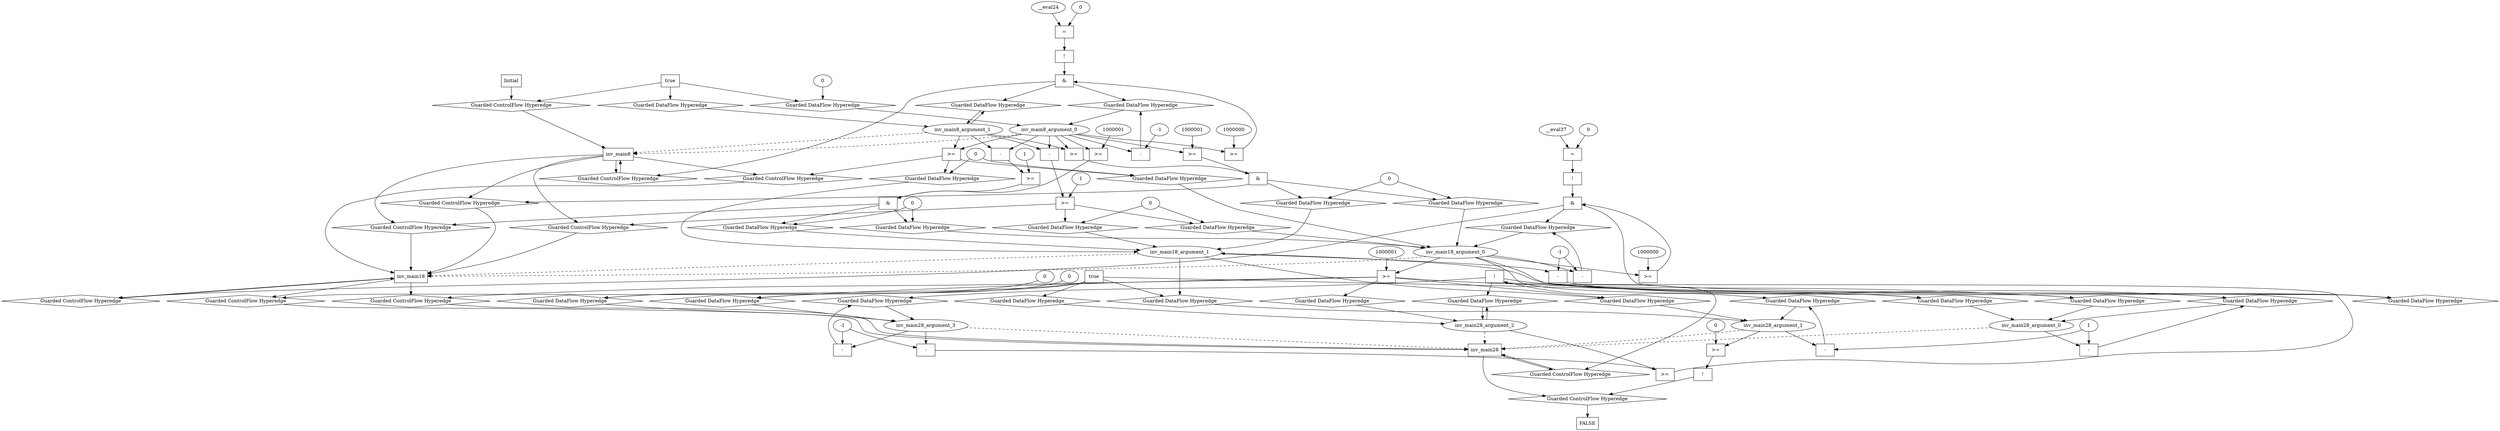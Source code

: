 digraph dag {
inv_main18 [label="inv_main18" shape="rect"];
inv_main28 [label="inv_main28" shape="rect"];
inv_main8 [label="inv_main8" shape="rect"];
FALSE [label="FALSE" shape="rect"];
Initial [label="Initial" shape="rect"];
ControlFowHyperEdge_0 [label="Guarded ControlFlow Hyperedge" shape="diamond"];
inv_main28 -> ControlFowHyperEdge_0[label=""]
ControlFowHyperEdge_0 -> inv_main28[label=""]
ControlFowHyperEdge_1 [label="Guarded ControlFlow Hyperedge" shape="diamond"];
Initial -> ControlFowHyperEdge_1[label=""]
ControlFowHyperEdge_1 -> inv_main8[label=""]
ControlFowHyperEdge_2 [label="Guarded ControlFlow Hyperedge" shape="diamond"];
inv_main8 -> ControlFowHyperEdge_2[label=""]
ControlFowHyperEdge_2 -> inv_main8[label=""]
ControlFowHyperEdge_3 [label="Guarded ControlFlow Hyperedge" shape="diamond"];
inv_main18 -> ControlFowHyperEdge_3[label=""]
ControlFowHyperEdge_3 -> inv_main28[label=""]
ControlFowHyperEdge_4 [label="Guarded ControlFlow Hyperedge" shape="diamond"];
inv_main18 -> ControlFowHyperEdge_4[label=""]
ControlFowHyperEdge_4 -> inv_main28[label=""]
ControlFowHyperEdge_5 [label="Guarded ControlFlow Hyperedge" shape="diamond"];
inv_main18 -> ControlFowHyperEdge_5[label=""]
ControlFowHyperEdge_5 -> inv_main18[label=""]
ControlFowHyperEdge_6 [label="Guarded ControlFlow Hyperedge" shape="diamond"];
inv_main8 -> ControlFowHyperEdge_6[label=""]
ControlFowHyperEdge_6 -> inv_main18[label=""]
ControlFowHyperEdge_7 [label="Guarded ControlFlow Hyperedge" shape="diamond"];
inv_main8 -> ControlFowHyperEdge_7[label=""]
ControlFowHyperEdge_7 -> inv_main18[label=""]
ControlFowHyperEdge_8 [label="Guarded ControlFlow Hyperedge" shape="diamond"];
inv_main8 -> ControlFowHyperEdge_8[label=""]
ControlFowHyperEdge_8 -> inv_main18[label=""]
ControlFowHyperEdge_9 [label="Guarded ControlFlow Hyperedge" shape="diamond"];
inv_main8 -> ControlFowHyperEdge_9[label=""]
ControlFowHyperEdge_9 -> inv_main18[label=""]
ControlFowHyperEdge_10 [label="Guarded ControlFlow Hyperedge" shape="diamond"];
inv_main28 -> ControlFowHyperEdge_10[label=""]
ControlFowHyperEdge_10 -> FALSE[label=""]
inv_main28_argument_0 [label="inv_main28_argument_0" shape="oval"];
inv_main28_argument_0 -> inv_main28[label="" style="dashed"]
inv_main28_argument_1 [label="inv_main28_argument_1" shape="oval"];
inv_main28_argument_1 -> inv_main28[label="" style="dashed"]
inv_main28_argument_2 [label="inv_main28_argument_2" shape="oval"];
inv_main28_argument_2 -> inv_main28[label="" style="dashed"]
inv_main28_argument_3 [label="inv_main28_argument_3" shape="oval"];
inv_main28_argument_3 -> inv_main28[label="" style="dashed"]
inv_main8_argument_0 [label="inv_main8_argument_0" shape="oval"];
inv_main8_argument_0 -> inv_main8[label="" style="dashed"]
inv_main8_argument_1 [label="inv_main8_argument_1" shape="oval"];
inv_main8_argument_1 -> inv_main8[label="" style="dashed"]
inv_main18_argument_0 [label="inv_main18_argument_0" shape="oval"];
inv_main18_argument_0 -> inv_main18[label="" style="dashed"]
inv_main18_argument_1 [label="inv_main18_argument_1" shape="oval"];
inv_main18_argument_1 -> inv_main18[label="" style="dashed"]

xxxinv_main28___inv_main28_0xxxguard_0_node_0 [label="!" shape="rect"];
xxxinv_main28___inv_main28_0xxxguard_0_node_1 [label=">=" shape="rect"];
xxxinv_main28___inv_main28_0xxxguard_0_node_2 [label="-" shape="rect"];
xxxinv_main28___inv_main28_0xxxguard_0_node_1->xxxinv_main28___inv_main28_0xxxguard_0_node_0
xxxinv_main28___inv_main28_0xxxguard_0_node_2->xxxinv_main28___inv_main28_0xxxguard_0_node_1
inv_main28_argument_2->xxxinv_main28___inv_main28_0xxxguard_0_node_1
inv_main28_argument_3->xxxinv_main28___inv_main28_0xxxguard_0_node_2
xxxinv_main28___inv_main28_0xxxdataFlow2_node_2->xxxinv_main28___inv_main28_0xxxguard_0_node_2

xxxinv_main28___inv_main28_0xxxguard_0_node_0->ControlFowHyperEdge_0 [label=""];
xxxinv_main28___inv_main28_0xxxdataFlow_0_node_0 [label="-" shape="rect"];
xxxinv_main28___inv_main28_0xxxdataFlow_0_node_2 [label="1"];
inv_main28_argument_0->xxxinv_main28___inv_main28_0xxxdataFlow_0_node_0
xxxinv_main28___inv_main28_0xxxdataFlow_0_node_2->xxxinv_main28___inv_main28_0xxxdataFlow_0_node_0

xxxinv_main28___inv_main28_0xxxdataFlow_0_node_0->DataFowHyperEdge_0_inv_main28_argument_0 [label=""];
xxxinv_main28___inv_main28_0xxxdataFlow1_node_0 [label="-" shape="rect"];
inv_main28_argument_1->xxxinv_main28___inv_main28_0xxxdataFlow1_node_0
xxxinv_main28___inv_main28_0xxxdataFlow_0_node_2->xxxinv_main28___inv_main28_0xxxdataFlow1_node_0

xxxinv_main28___inv_main28_0xxxdataFlow1_node_0->DataFowHyperEdge_0_inv_main28_argument_1 [label=""];
xxxinv_main28___inv_main28_0xxxdataFlow2_node_0 [label="-" shape="rect"];
xxxinv_main28___inv_main28_0xxxdataFlow2_node_2 [label="-1"];
inv_main28_argument_3->xxxinv_main28___inv_main28_0xxxdataFlow2_node_0
xxxinv_main28___inv_main28_0xxxdataFlow2_node_2->xxxinv_main28___inv_main28_0xxxdataFlow2_node_0

xxxinv_main28___inv_main28_0xxxdataFlow2_node_0->DataFowHyperEdge_0_inv_main28_argument_3 [label=""];
true_1 [label="true" shape="rect"];
true_1->ControlFowHyperEdge_1 [label=""];
xxxinv_main8___Initial_1xxxdataFlow_0_node_0 [label="0"];

xxxinv_main8___Initial_1xxxdataFlow_0_node_0->DataFowHyperEdge_1_inv_main8_argument_0 [label=""];
xxxinv_main8___inv_main8_2xxx_and [label="&" shape="rect"];
xxxinv_main8___inv_main8_2xxxguard_0_node_0 [label="!" shape="rect"];
xxxinv_main8___inv_main8_2xxxguard_0_node_1 [label="=" shape="rect"];
xxxinv_main8___inv_main8_2xxxguard_0_node_2 [label="__eval24"];
xxxinv_main8___inv_main8_2xxxguard_0_node_3 [label="0"];
xxxinv_main8___inv_main8_2xxxguard_0_node_1->xxxinv_main8___inv_main8_2xxxguard_0_node_0
xxxinv_main8___inv_main8_2xxxguard_0_node_2->xxxinv_main8___inv_main8_2xxxguard_0_node_1
xxxinv_main8___inv_main8_2xxxguard_0_node_3->xxxinv_main8___inv_main8_2xxxguard_0_node_1

xxxinv_main8___inv_main8_2xxxguard_0_node_0->xxxinv_main8___inv_main8_2xxx_and [label=""];
xxxinv_main8___inv_main8_2xxxguard1_node_0 [label=">=" shape="rect"];
xxxinv_main8___inv_main8_2xxxguard1_node_1 [label="1000000"];
xxxinv_main8___inv_main8_2xxxguard1_node_1->xxxinv_main8___inv_main8_2xxxguard1_node_0
inv_main8_argument_0->xxxinv_main8___inv_main8_2xxxguard1_node_0

xxxinv_main8___inv_main8_2xxxguard1_node_0->xxxinv_main8___inv_main8_2xxx_and [label=""];
xxxinv_main8___inv_main8_2xxx_and->ControlFowHyperEdge_2 [label=""];
xxxinv_main8___inv_main8_2xxxdataFlow_0_node_0 [label="-" shape="rect"];
xxxinv_main8___inv_main8_2xxxdataFlow_0_node_2 [label="-1"];
inv_main8_argument_0->xxxinv_main8___inv_main8_2xxxdataFlow_0_node_0
xxxinv_main8___inv_main8_2xxxdataFlow_0_node_2->xxxinv_main8___inv_main8_2xxxdataFlow_0_node_0

xxxinv_main8___inv_main8_2xxxdataFlow_0_node_0->DataFowHyperEdge_2_inv_main8_argument_0 [label=""];
true_3 [label="true" shape="rect"];
true_3->ControlFowHyperEdge_3 [label=""];

inv_main18_argument_0->DataFowHyperEdge_3_inv_main28_argument_0 [label=""];
xxxinv_main28___inv_main18_3xxxdataFlow1_node_0 [label="0"];

xxxinv_main28___inv_main18_3xxxdataFlow1_node_0->DataFowHyperEdge_3_inv_main28_argument_3 [label=""];
xxxinv_main28___inv_main18_4xxxguard_0_node_0 [label=">=" shape="rect"];
xxxinv_main28___inv_main18_4xxxguard_0_node_2 [label="1000001"];
inv_main18_argument_0->xxxinv_main28___inv_main18_4xxxguard_0_node_0
xxxinv_main28___inv_main18_4xxxguard_0_node_2->xxxinv_main28___inv_main18_4xxxguard_0_node_0

xxxinv_main28___inv_main18_4xxxguard_0_node_0->ControlFowHyperEdge_4 [label=""];

inv_main18_argument_0->DataFowHyperEdge_4_inv_main28_argument_0 [label=""];
xxxinv_main28___inv_main18_4xxxdataFlow1_node_0 [label="0"];

xxxinv_main28___inv_main18_4xxxdataFlow1_node_0->DataFowHyperEdge_4_inv_main28_argument_3 [label=""];
xxxinv_main18___inv_main18_5xxx_and [label="&" shape="rect"];
xxxinv_main18___inv_main18_5xxxguard_0_node_0 [label="!" shape="rect"];
xxxinv_main18___inv_main18_5xxxguard_0_node_1 [label="=" shape="rect"];
xxxinv_main18___inv_main18_5xxxguard_0_node_2 [label="__eval37"];
xxxinv_main18___inv_main18_5xxxguard_0_node_3 [label="0"];
xxxinv_main18___inv_main18_5xxxguard_0_node_1->xxxinv_main18___inv_main18_5xxxguard_0_node_0
xxxinv_main18___inv_main18_5xxxguard_0_node_2->xxxinv_main18___inv_main18_5xxxguard_0_node_1
xxxinv_main18___inv_main18_5xxxguard_0_node_3->xxxinv_main18___inv_main18_5xxxguard_0_node_1

xxxinv_main18___inv_main18_5xxxguard_0_node_0->xxxinv_main18___inv_main18_5xxx_and [label=""];
xxxinv_main18___inv_main18_5xxxguard1_node_0 [label=">=" shape="rect"];
xxxinv_main18___inv_main18_5xxxguard1_node_1 [label="1000000"];
xxxinv_main18___inv_main18_5xxxguard1_node_1->xxxinv_main18___inv_main18_5xxxguard1_node_0
inv_main18_argument_0->xxxinv_main18___inv_main18_5xxxguard1_node_0

xxxinv_main18___inv_main18_5xxxguard1_node_0->xxxinv_main18___inv_main18_5xxx_and [label=""];
xxxinv_main18___inv_main18_5xxx_and->ControlFowHyperEdge_5 [label=""];
xxxinv_main18___inv_main18_5xxxdataFlow_0_node_0 [label="-" shape="rect"];
xxxinv_main18___inv_main18_5xxxdataFlow_0_node_2 [label="-1"];
inv_main18_argument_0->xxxinv_main18___inv_main18_5xxxdataFlow_0_node_0
xxxinv_main18___inv_main18_5xxxdataFlow_0_node_2->xxxinv_main18___inv_main18_5xxxdataFlow_0_node_0

xxxinv_main18___inv_main18_5xxxdataFlow_0_node_0->DataFowHyperEdge_5_inv_main18_argument_0 [label=""];
xxxinv_main18___inv_main18_5xxxdataFlow1_node_0 [label="-" shape="rect"];
inv_main18_argument_1->xxxinv_main18___inv_main18_5xxxdataFlow1_node_0
xxxinv_main18___inv_main18_5xxxdataFlow_0_node_2->xxxinv_main18___inv_main18_5xxxdataFlow1_node_0

xxxinv_main18___inv_main18_5xxxdataFlow1_node_0->DataFowHyperEdge_5_inv_main18_argument_1 [label=""];
xxxinv_main18___inv_main8_6xxxguard_0_node_0 [label=">=" shape="rect"];
xxxinv_main18___inv_main8_6xxxguard_0_node_1 [label="-" shape="rect"];
xxxinv_main18___inv_main8_6xxxguard_0_node_4 [label="1"];
xxxinv_main18___inv_main8_6xxxguard_0_node_1->xxxinv_main18___inv_main8_6xxxguard_0_node_0
xxxinv_main18___inv_main8_6xxxguard_0_node_4->xxxinv_main18___inv_main8_6xxxguard_0_node_0
inv_main8_argument_0->xxxinv_main18___inv_main8_6xxxguard_0_node_1
inv_main8_argument_1->xxxinv_main18___inv_main8_6xxxguard_0_node_1

xxxinv_main18___inv_main8_6xxxguard_0_node_0->ControlFowHyperEdge_6 [label=""];
xxxinv_main18___inv_main8_6xxxdataFlow_0_node_0 [label="0"];

xxxinv_main18___inv_main8_6xxxdataFlow_0_node_0->DataFowHyperEdge_6_inv_main18_argument_0 [label=""];

xxxinv_main18___inv_main8_6xxxdataFlow_0_node_0->DataFowHyperEdge_6_inv_main18_argument_1 [label=""];
xxxinv_main18___inv_main8_7xxx_and [label="&" shape="rect"];
xxxinv_main18___inv_main8_7xxxguard_0_node_0 [label=">=" shape="rect"];
xxxinv_main18___inv_main8_7xxxguard_0_node_1 [label="-" shape="rect"];
xxxinv_main18___inv_main8_7xxxguard_0_node_4 [label="1"];
xxxinv_main18___inv_main8_7xxxguard_0_node_1->xxxinv_main18___inv_main8_7xxxguard_0_node_0
xxxinv_main18___inv_main8_7xxxguard_0_node_4->xxxinv_main18___inv_main8_7xxxguard_0_node_0
inv_main8_argument_0->xxxinv_main18___inv_main8_7xxxguard_0_node_1
inv_main8_argument_1->xxxinv_main18___inv_main8_7xxxguard_0_node_1

xxxinv_main18___inv_main8_7xxxguard_0_node_0->xxxinv_main18___inv_main8_7xxx_and [label=""];
xxxinv_main18___inv_main8_7xxxguard1_node_0 [label=">=" shape="rect"];
xxxinv_main18___inv_main8_7xxxguard1_node_2 [label="1000001"];
inv_main8_argument_0->xxxinv_main18___inv_main8_7xxxguard1_node_0
xxxinv_main18___inv_main8_7xxxguard1_node_2->xxxinv_main18___inv_main8_7xxxguard1_node_0

xxxinv_main18___inv_main8_7xxxguard1_node_0->xxxinv_main18___inv_main8_7xxx_and [label=""];
xxxinv_main18___inv_main8_7xxx_and->ControlFowHyperEdge_7 [label=""];
xxxinv_main18___inv_main8_7xxxdataFlow_0_node_0 [label="0"];

xxxinv_main18___inv_main8_7xxxdataFlow_0_node_0->DataFowHyperEdge_7_inv_main18_argument_0 [label=""];

xxxinv_main18___inv_main8_7xxxdataFlow_0_node_0->DataFowHyperEdge_7_inv_main18_argument_1 [label=""];
xxxinv_main18___inv_main8_8xxxguard_0_node_0 [label=">=" shape="rect"];
inv_main8_argument_1->xxxinv_main18___inv_main8_8xxxguard_0_node_0
inv_main8_argument_0->xxxinv_main18___inv_main8_8xxxguard_0_node_0

xxxinv_main18___inv_main8_8xxxguard_0_node_0->ControlFowHyperEdge_8 [label=""];
xxxinv_main18___inv_main8_8xxxdataFlow_0_node_0 [label="0"];

xxxinv_main18___inv_main8_8xxxdataFlow_0_node_0->DataFowHyperEdge_8_inv_main18_argument_0 [label=""];

xxxinv_main18___inv_main8_8xxxdataFlow_0_node_0->DataFowHyperEdge_8_inv_main18_argument_1 [label=""];
xxxinv_main18___inv_main8_9xxx_and [label="&" shape="rect"];
xxxinv_main18___inv_main8_9xxxguard_0_node_0 [label=">=" shape="rect"];
inv_main8_argument_1->xxxinv_main18___inv_main8_9xxxguard_0_node_0
inv_main8_argument_0->xxxinv_main18___inv_main8_9xxxguard_0_node_0

xxxinv_main18___inv_main8_9xxxguard_0_node_0->xxxinv_main18___inv_main8_9xxx_and [label=""];
xxxinv_main18___inv_main8_9xxxguard1_node_0 [label=">=" shape="rect"];
xxxinv_main18___inv_main8_9xxxguard1_node_2 [label="1000001"];
inv_main8_argument_0->xxxinv_main18___inv_main8_9xxxguard1_node_0
xxxinv_main18___inv_main8_9xxxguard1_node_2->xxxinv_main18___inv_main8_9xxxguard1_node_0

xxxinv_main18___inv_main8_9xxxguard1_node_0->xxxinv_main18___inv_main8_9xxx_and [label=""];
xxxinv_main18___inv_main8_9xxx_and->ControlFowHyperEdge_9 [label=""];
xxxinv_main18___inv_main8_9xxxdataFlow_0_node_0 [label="0"];

xxxinv_main18___inv_main8_9xxxdataFlow_0_node_0->DataFowHyperEdge_9_inv_main18_argument_0 [label=""];

xxxinv_main18___inv_main8_9xxxdataFlow_0_node_0->DataFowHyperEdge_9_inv_main18_argument_1 [label=""];
xxxFALSE___inv_main28_10xxxguard_0_node_0 [label="!" shape="rect"];
xxxFALSE___inv_main28_10xxxguard_0_node_1 [label=">=" shape="rect"];
xxxFALSE___inv_main28_10xxxguard_0_node_3 [label="0"];
xxxFALSE___inv_main28_10xxxguard_0_node_1->xxxFALSE___inv_main28_10xxxguard_0_node_0
inv_main28_argument_1->xxxFALSE___inv_main28_10xxxguard_0_node_1
xxxFALSE___inv_main28_10xxxguard_0_node_3->xxxFALSE___inv_main28_10xxxguard_0_node_1

xxxFALSE___inv_main28_10xxxguard_0_node_0->ControlFowHyperEdge_10 [label=""];
DataFowHyperEdge_0_inv_main28_argument_0 [label="Guarded DataFlow Hyperedge" shape="diamond"];
DataFowHyperEdge_0_inv_main28_argument_0 -> inv_main28_argument_0[label=""]
xxxinv_main28___inv_main28_0xxxguard_0_node_0 -> DataFowHyperEdge_0_inv_main28_argument_0[label=""]
DataFowHyperEdge_0_inv_main28_argument_1 [label="Guarded DataFlow Hyperedge" shape="diamond"];
DataFowHyperEdge_0_inv_main28_argument_1 -> inv_main28_argument_1[label=""]
xxxinv_main28___inv_main28_0xxxguard_0_node_0 -> DataFowHyperEdge_0_inv_main28_argument_1[label=""]
DataFowHyperEdge_0_inv_main28_argument_2 [label="Guarded DataFlow Hyperedge" shape="diamond"];
DataFowHyperEdge_0_inv_main28_argument_2 -> inv_main28_argument_2[label=""]
xxxinv_main28___inv_main28_0xxxguard_0_node_0 -> DataFowHyperEdge_0_inv_main28_argument_2[label=""]
DataFowHyperEdge_0_inv_main28_argument_3 [label="Guarded DataFlow Hyperedge" shape="diamond"];
DataFowHyperEdge_0_inv_main28_argument_3 -> inv_main28_argument_3[label=""]
xxxinv_main28___inv_main28_0xxxguard_0_node_0 -> DataFowHyperEdge_0_inv_main28_argument_3[label=""]
DataFowHyperEdge_1_inv_main8_argument_0 [label="Guarded DataFlow Hyperedge" shape="diamond"];
DataFowHyperEdge_1_inv_main8_argument_0 -> inv_main8_argument_0[label=""]
true_1->DataFowHyperEdge_1_inv_main8_argument_0 [label=""];
DataFowHyperEdge_1_inv_main8_argument_1 [label="Guarded DataFlow Hyperedge" shape="diamond"];
DataFowHyperEdge_1_inv_main8_argument_1 -> inv_main8_argument_1[label=""]
true_1->DataFowHyperEdge_1_inv_main8_argument_1 [label=""];
DataFowHyperEdge_2_inv_main8_argument_0 [label="Guarded DataFlow Hyperedge" shape="diamond"];
DataFowHyperEdge_2_inv_main8_argument_0 -> inv_main8_argument_0[label=""]
xxxinv_main8___inv_main8_2xxx_and -> DataFowHyperEdge_2_inv_main8_argument_0[label=""]
DataFowHyperEdge_2_inv_main8_argument_1 [label="Guarded DataFlow Hyperedge" shape="diamond"];
DataFowHyperEdge_2_inv_main8_argument_1 -> inv_main8_argument_1[label=""]
xxxinv_main8___inv_main8_2xxx_and -> DataFowHyperEdge_2_inv_main8_argument_1[label=""]
DataFowHyperEdge_3_inv_main28_argument_0 [label="Guarded DataFlow Hyperedge" shape="diamond"];
DataFowHyperEdge_3_inv_main28_argument_0 -> inv_main28_argument_0[label=""]
true_3->DataFowHyperEdge_3_inv_main28_argument_0 [label=""];
DataFowHyperEdge_3_inv_main28_argument_1 [label="Guarded DataFlow Hyperedge" shape="diamond"];
DataFowHyperEdge_3_inv_main28_argument_1 -> inv_main28_argument_1[label=""]
true_3->DataFowHyperEdge_3_inv_main28_argument_1 [label=""];
DataFowHyperEdge_3_inv_main28_argument_2 [label="Guarded DataFlow Hyperedge" shape="diamond"];
DataFowHyperEdge_3_inv_main28_argument_2 -> inv_main28_argument_2[label=""]
true_3->DataFowHyperEdge_3_inv_main28_argument_2 [label=""];
DataFowHyperEdge_3_inv_main28_argument_3 [label="Guarded DataFlow Hyperedge" shape="diamond"];
DataFowHyperEdge_3_inv_main28_argument_3 -> inv_main28_argument_3[label=""]
true_3->DataFowHyperEdge_3_inv_main28_argument_3 [label=""];
DataFowHyperEdge_4_inv_main28_argument_0 [label="Guarded DataFlow Hyperedge" shape="diamond"];
DataFowHyperEdge_4_inv_main28_argument_0 -> inv_main28_argument_0[label=""]
xxxinv_main28___inv_main18_4xxxguard_0_node_0 -> DataFowHyperEdge_4_inv_main28_argument_0[label=""]
DataFowHyperEdge_4_inv_main28_argument_1 [label="Guarded DataFlow Hyperedge" shape="diamond"];
DataFowHyperEdge_4_inv_main28_argument_1 -> inv_main28_argument_1[label=""]
xxxinv_main28___inv_main18_4xxxguard_0_node_0 -> DataFowHyperEdge_4_inv_main28_argument_1[label=""]
DataFowHyperEdge_4_inv_main28_argument_2 [label="Guarded DataFlow Hyperedge" shape="diamond"];
DataFowHyperEdge_4_inv_main28_argument_2 -> inv_main28_argument_2[label=""]
xxxinv_main28___inv_main18_4xxxguard_0_node_0 -> DataFowHyperEdge_4_inv_main28_argument_2[label=""]
DataFowHyperEdge_4_inv_main28_argument_3 [label="Guarded DataFlow Hyperedge" shape="diamond"];
DataFowHyperEdge_4_inv_main28_argument_3 -> inv_main28_argument_3[label=""]
xxxinv_main28___inv_main18_4xxxguard_0_node_0 -> DataFowHyperEdge_4_inv_main28_argument_3[label=""]
DataFowHyperEdge_5_inv_main18_argument_0 [label="Guarded DataFlow Hyperedge" shape="diamond"];
DataFowHyperEdge_5_inv_main18_argument_0 -> inv_main18_argument_0[label=""]
xxxinv_main18___inv_main18_5xxx_and -> DataFowHyperEdge_5_inv_main18_argument_0[label=""]
DataFowHyperEdge_5_inv_main18_argument_1 [label="Guarded DataFlow Hyperedge" shape="diamond"];
DataFowHyperEdge_5_inv_main18_argument_1 -> inv_main18_argument_1[label=""]
xxxinv_main18___inv_main18_5xxx_and -> DataFowHyperEdge_5_inv_main18_argument_1[label=""]
DataFowHyperEdge_6_inv_main18_argument_0 [label="Guarded DataFlow Hyperedge" shape="diamond"];
DataFowHyperEdge_6_inv_main18_argument_0 -> inv_main18_argument_0[label=""]
xxxinv_main18___inv_main8_6xxxguard_0_node_0 -> DataFowHyperEdge_6_inv_main18_argument_0[label=""]
DataFowHyperEdge_6_inv_main18_argument_1 [label="Guarded DataFlow Hyperedge" shape="diamond"];
DataFowHyperEdge_6_inv_main18_argument_1 -> inv_main18_argument_1[label=""]
xxxinv_main18___inv_main8_6xxxguard_0_node_0 -> DataFowHyperEdge_6_inv_main18_argument_1[label=""]
DataFowHyperEdge_7_inv_main18_argument_0 [label="Guarded DataFlow Hyperedge" shape="diamond"];
DataFowHyperEdge_7_inv_main18_argument_0 -> inv_main18_argument_0[label=""]
xxxinv_main18___inv_main8_7xxx_and -> DataFowHyperEdge_7_inv_main18_argument_0[label=""]
DataFowHyperEdge_7_inv_main18_argument_1 [label="Guarded DataFlow Hyperedge" shape="diamond"];
DataFowHyperEdge_7_inv_main18_argument_1 -> inv_main18_argument_1[label=""]
xxxinv_main18___inv_main8_7xxx_and -> DataFowHyperEdge_7_inv_main18_argument_1[label=""]
DataFowHyperEdge_8_inv_main18_argument_0 [label="Guarded DataFlow Hyperedge" shape="diamond"];
DataFowHyperEdge_8_inv_main18_argument_0 -> inv_main18_argument_0[label=""]
xxxinv_main18___inv_main8_8xxxguard_0_node_0 -> DataFowHyperEdge_8_inv_main18_argument_0[label=""]
DataFowHyperEdge_8_inv_main18_argument_1 [label="Guarded DataFlow Hyperedge" shape="diamond"];
DataFowHyperEdge_8_inv_main18_argument_1 -> inv_main18_argument_1[label=""]
xxxinv_main18___inv_main8_8xxxguard_0_node_0 -> DataFowHyperEdge_8_inv_main18_argument_1[label=""]
DataFowHyperEdge_9_inv_main18_argument_0 [label="Guarded DataFlow Hyperedge" shape="diamond"];
DataFowHyperEdge_9_inv_main18_argument_0 -> inv_main18_argument_0[label=""]
xxxinv_main18___inv_main8_9xxx_and -> DataFowHyperEdge_9_inv_main18_argument_0[label=""]
DataFowHyperEdge_9_inv_main18_argument_1 [label="Guarded DataFlow Hyperedge" shape="diamond"];
DataFowHyperEdge_9_inv_main18_argument_1 -> inv_main18_argument_1[label=""]
xxxinv_main18___inv_main8_9xxx_and -> DataFowHyperEdge_9_inv_main18_argument_1[label=""]
inv_main28_argument_2 -> DataFowHyperEdge_0_inv_main28_argument_2[label=""]
inv_main8_argument_1 -> DataFowHyperEdge_2_inv_main8_argument_1[label=""]
inv_main18_argument_1 -> DataFowHyperEdge_3_inv_main28_argument_1[label=""]
inv_main18_argument_1 -> DataFowHyperEdge_4_inv_main28_argument_1[label=""]
}
